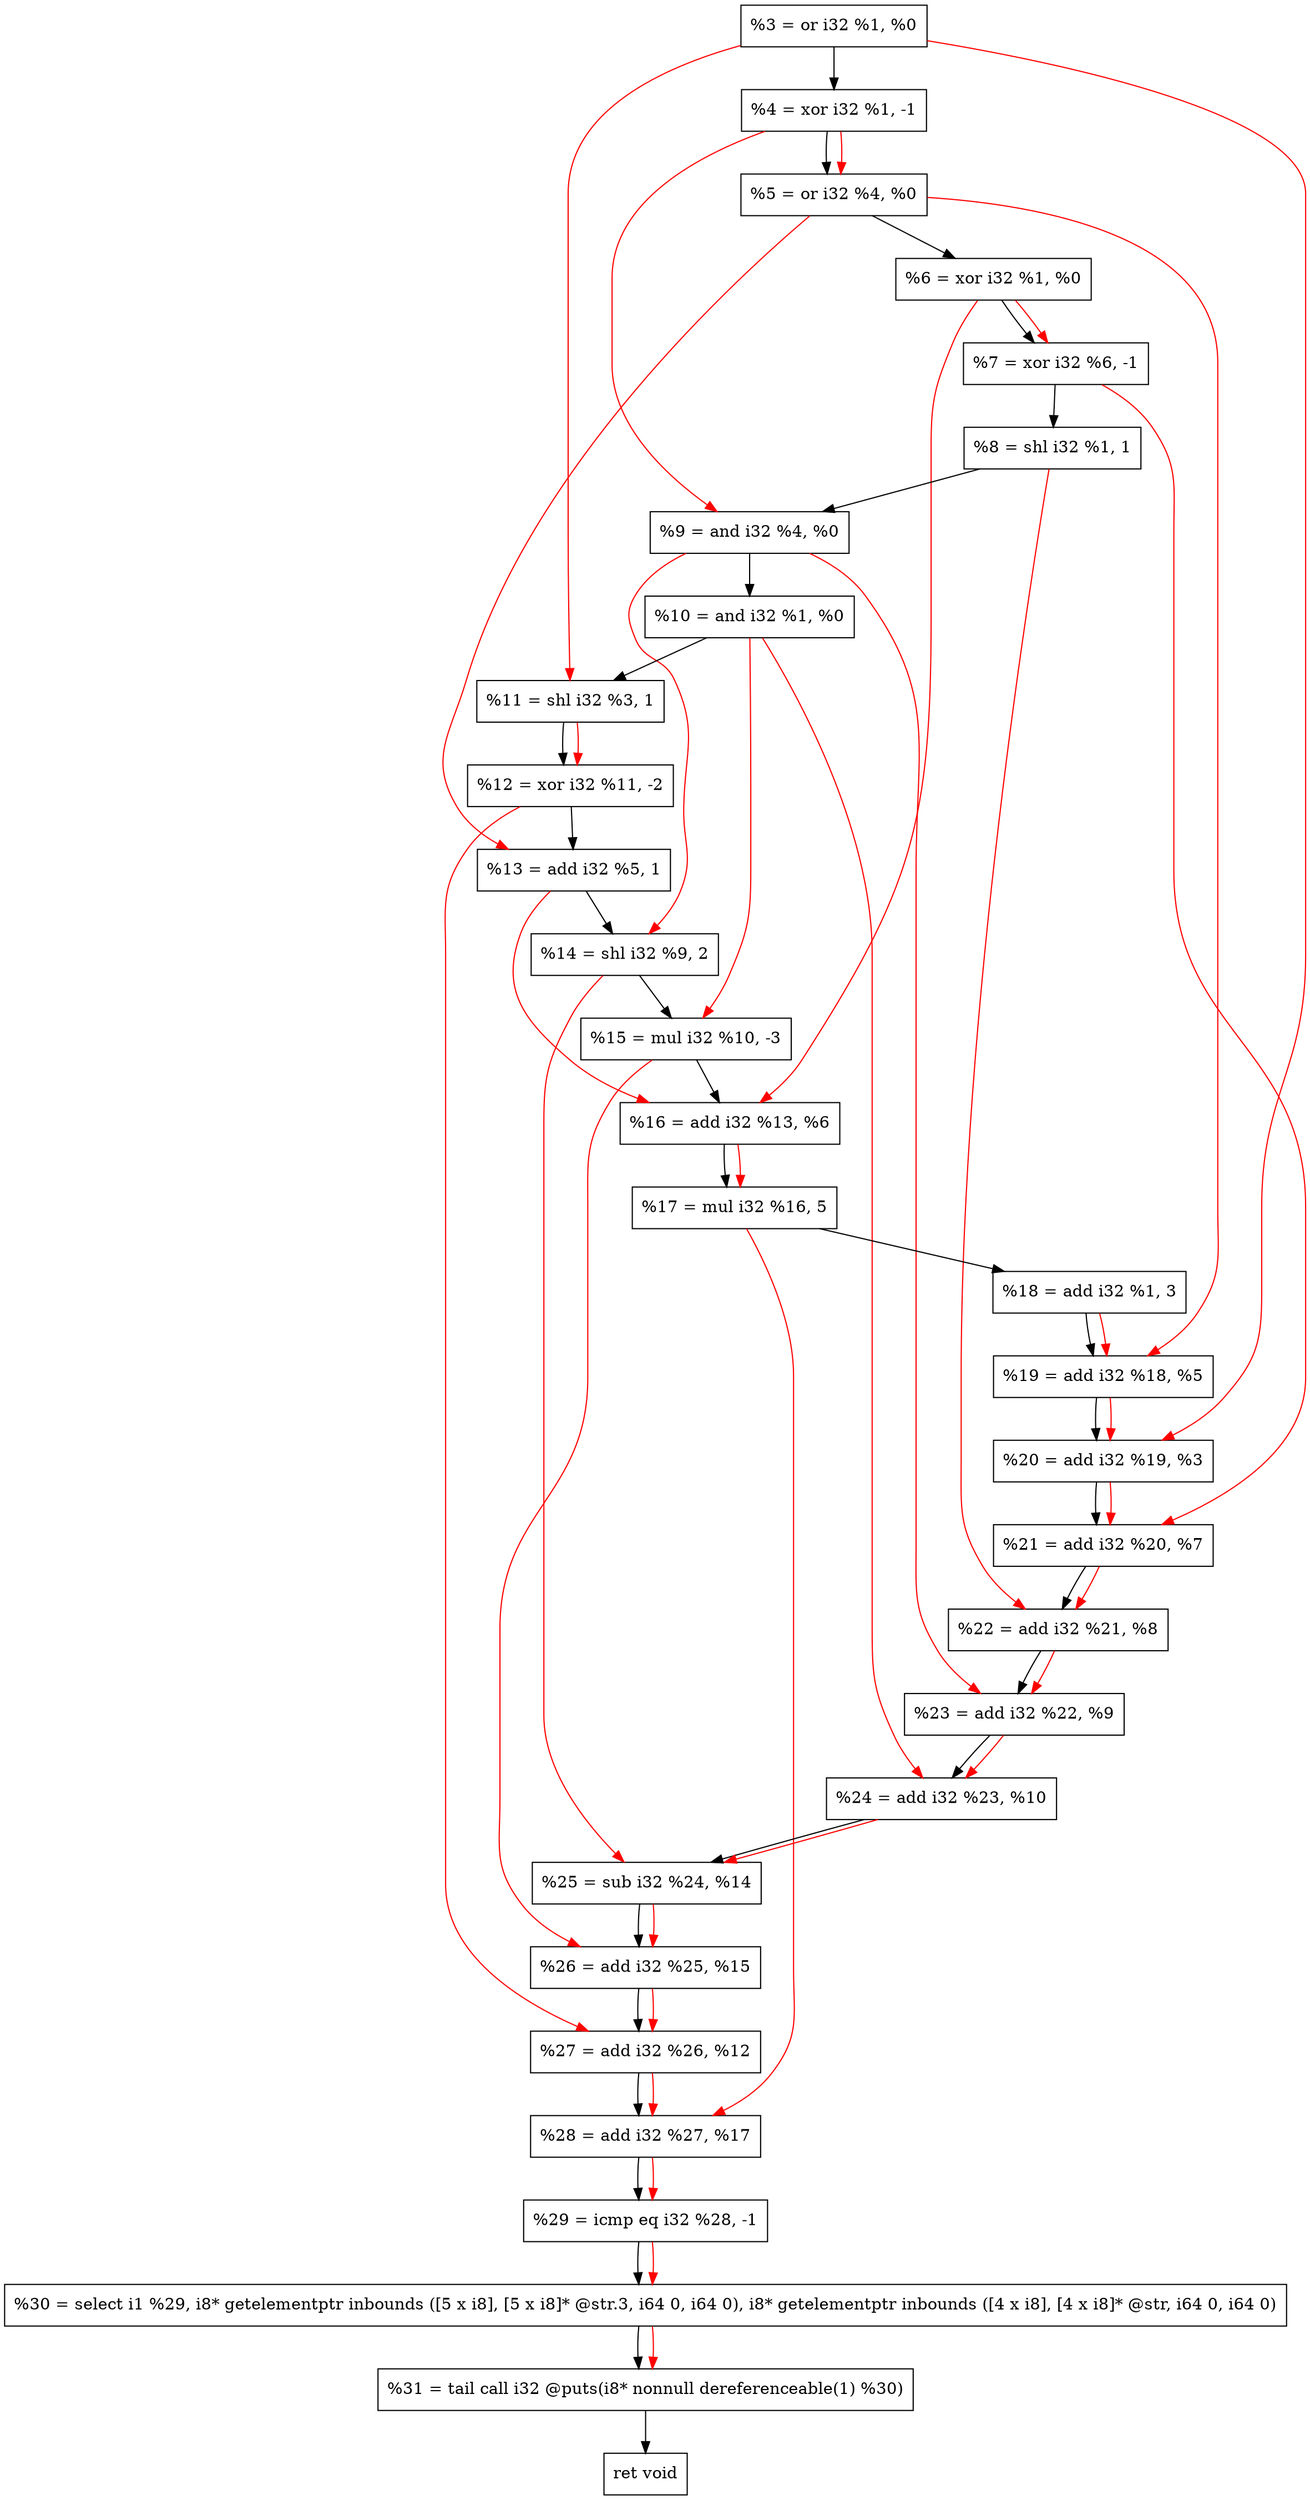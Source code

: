 digraph "DFG for'crackme' function" {
	Node0x14f05d0[shape=record, label="  %3 = or i32 %1, %0"];
	Node0x14f0c80[shape=record, label="  %4 = xor i32 %1, -1"];
	Node0x14f0d40[shape=record, label="  %5 = or i32 %4, %0"];
	Node0x14f0db0[shape=record, label="  %6 = xor i32 %1, %0"];
	Node0x14f0e20[shape=record, label="  %7 = xor i32 %6, -1"];
	Node0x14f0e90[shape=record, label="  %8 = shl i32 %1, 1"];
	Node0x14f0f00[shape=record, label="  %9 = and i32 %4, %0"];
	Node0x14f0f70[shape=record, label="  %10 = and i32 %1, %0"];
	Node0x14f0fe0[shape=record, label="  %11 = shl i32 %3, 1"];
	Node0x14f1080[shape=record, label="  %12 = xor i32 %11, -2"];
	Node0x14f10f0[shape=record, label="  %13 = add i32 %5, 1"];
	Node0x14f1190[shape=record, label="  %14 = shl i32 %9, 2"];
	Node0x14f1230[shape=record, label="  %15 = mul i32 %10, -3"];
	Node0x14f12a0[shape=record, label="  %16 = add i32 %13, %6"];
	Node0x14f1340[shape=record, label="  %17 = mul i32 %16, 5"];
	Node0x14f13e0[shape=record, label="  %18 = add i32 %1, 3"];
	Node0x14f1450[shape=record, label="  %19 = add i32 %18, %5"];
	Node0x14f14c0[shape=record, label="  %20 = add i32 %19, %3"];
	Node0x14f1530[shape=record, label="  %21 = add i32 %20, %7"];
	Node0x14f15a0[shape=record, label="  %22 = add i32 %21, %8"];
	Node0x14f1610[shape=record, label="  %23 = add i32 %22, %9"];
	Node0x14f1680[shape=record, label="  %24 = add i32 %23, %10"];
	Node0x14f16f0[shape=record, label="  %25 = sub i32 %24, %14"];
	Node0x14f1760[shape=record, label="  %26 = add i32 %25, %15"];
	Node0x14f17d0[shape=record, label="  %27 = add i32 %26, %12"];
	Node0x14f1840[shape=record, label="  %28 = add i32 %27, %17"];
	Node0x14f18b0[shape=record, label="  %29 = icmp eq i32 %28, -1"];
	Node0x1491268[shape=record, label="  %30 = select i1 %29, i8* getelementptr inbounds ([5 x i8], [5 x i8]* @str.3, i64 0, i64 0), i8* getelementptr inbounds ([4 x i8], [4 x i8]* @str, i64 0, i64 0)"];
	Node0x14f1d50[shape=record, label="  %31 = tail call i32 @puts(i8* nonnull dereferenceable(1) %30)"];
	Node0x14f1da0[shape=record, label="  ret void"];
	Node0x14f05d0 -> Node0x14f0c80;
	Node0x14f0c80 -> Node0x14f0d40;
	Node0x14f0d40 -> Node0x14f0db0;
	Node0x14f0db0 -> Node0x14f0e20;
	Node0x14f0e20 -> Node0x14f0e90;
	Node0x14f0e90 -> Node0x14f0f00;
	Node0x14f0f00 -> Node0x14f0f70;
	Node0x14f0f70 -> Node0x14f0fe0;
	Node0x14f0fe0 -> Node0x14f1080;
	Node0x14f1080 -> Node0x14f10f0;
	Node0x14f10f0 -> Node0x14f1190;
	Node0x14f1190 -> Node0x14f1230;
	Node0x14f1230 -> Node0x14f12a0;
	Node0x14f12a0 -> Node0x14f1340;
	Node0x14f1340 -> Node0x14f13e0;
	Node0x14f13e0 -> Node0x14f1450;
	Node0x14f1450 -> Node0x14f14c0;
	Node0x14f14c0 -> Node0x14f1530;
	Node0x14f1530 -> Node0x14f15a0;
	Node0x14f15a0 -> Node0x14f1610;
	Node0x14f1610 -> Node0x14f1680;
	Node0x14f1680 -> Node0x14f16f0;
	Node0x14f16f0 -> Node0x14f1760;
	Node0x14f1760 -> Node0x14f17d0;
	Node0x14f17d0 -> Node0x14f1840;
	Node0x14f1840 -> Node0x14f18b0;
	Node0x14f18b0 -> Node0x1491268;
	Node0x1491268 -> Node0x14f1d50;
	Node0x14f1d50 -> Node0x14f1da0;
edge [color=red]
	Node0x14f0c80 -> Node0x14f0d40;
	Node0x14f0db0 -> Node0x14f0e20;
	Node0x14f0c80 -> Node0x14f0f00;
	Node0x14f05d0 -> Node0x14f0fe0;
	Node0x14f0fe0 -> Node0x14f1080;
	Node0x14f0d40 -> Node0x14f10f0;
	Node0x14f0f00 -> Node0x14f1190;
	Node0x14f0f70 -> Node0x14f1230;
	Node0x14f10f0 -> Node0x14f12a0;
	Node0x14f0db0 -> Node0x14f12a0;
	Node0x14f12a0 -> Node0x14f1340;
	Node0x14f13e0 -> Node0x14f1450;
	Node0x14f0d40 -> Node0x14f1450;
	Node0x14f1450 -> Node0x14f14c0;
	Node0x14f05d0 -> Node0x14f14c0;
	Node0x14f14c0 -> Node0x14f1530;
	Node0x14f0e20 -> Node0x14f1530;
	Node0x14f1530 -> Node0x14f15a0;
	Node0x14f0e90 -> Node0x14f15a0;
	Node0x14f15a0 -> Node0x14f1610;
	Node0x14f0f00 -> Node0x14f1610;
	Node0x14f1610 -> Node0x14f1680;
	Node0x14f0f70 -> Node0x14f1680;
	Node0x14f1680 -> Node0x14f16f0;
	Node0x14f1190 -> Node0x14f16f0;
	Node0x14f16f0 -> Node0x14f1760;
	Node0x14f1230 -> Node0x14f1760;
	Node0x14f1760 -> Node0x14f17d0;
	Node0x14f1080 -> Node0x14f17d0;
	Node0x14f17d0 -> Node0x14f1840;
	Node0x14f1340 -> Node0x14f1840;
	Node0x14f1840 -> Node0x14f18b0;
	Node0x14f18b0 -> Node0x1491268;
	Node0x1491268 -> Node0x14f1d50;
}
